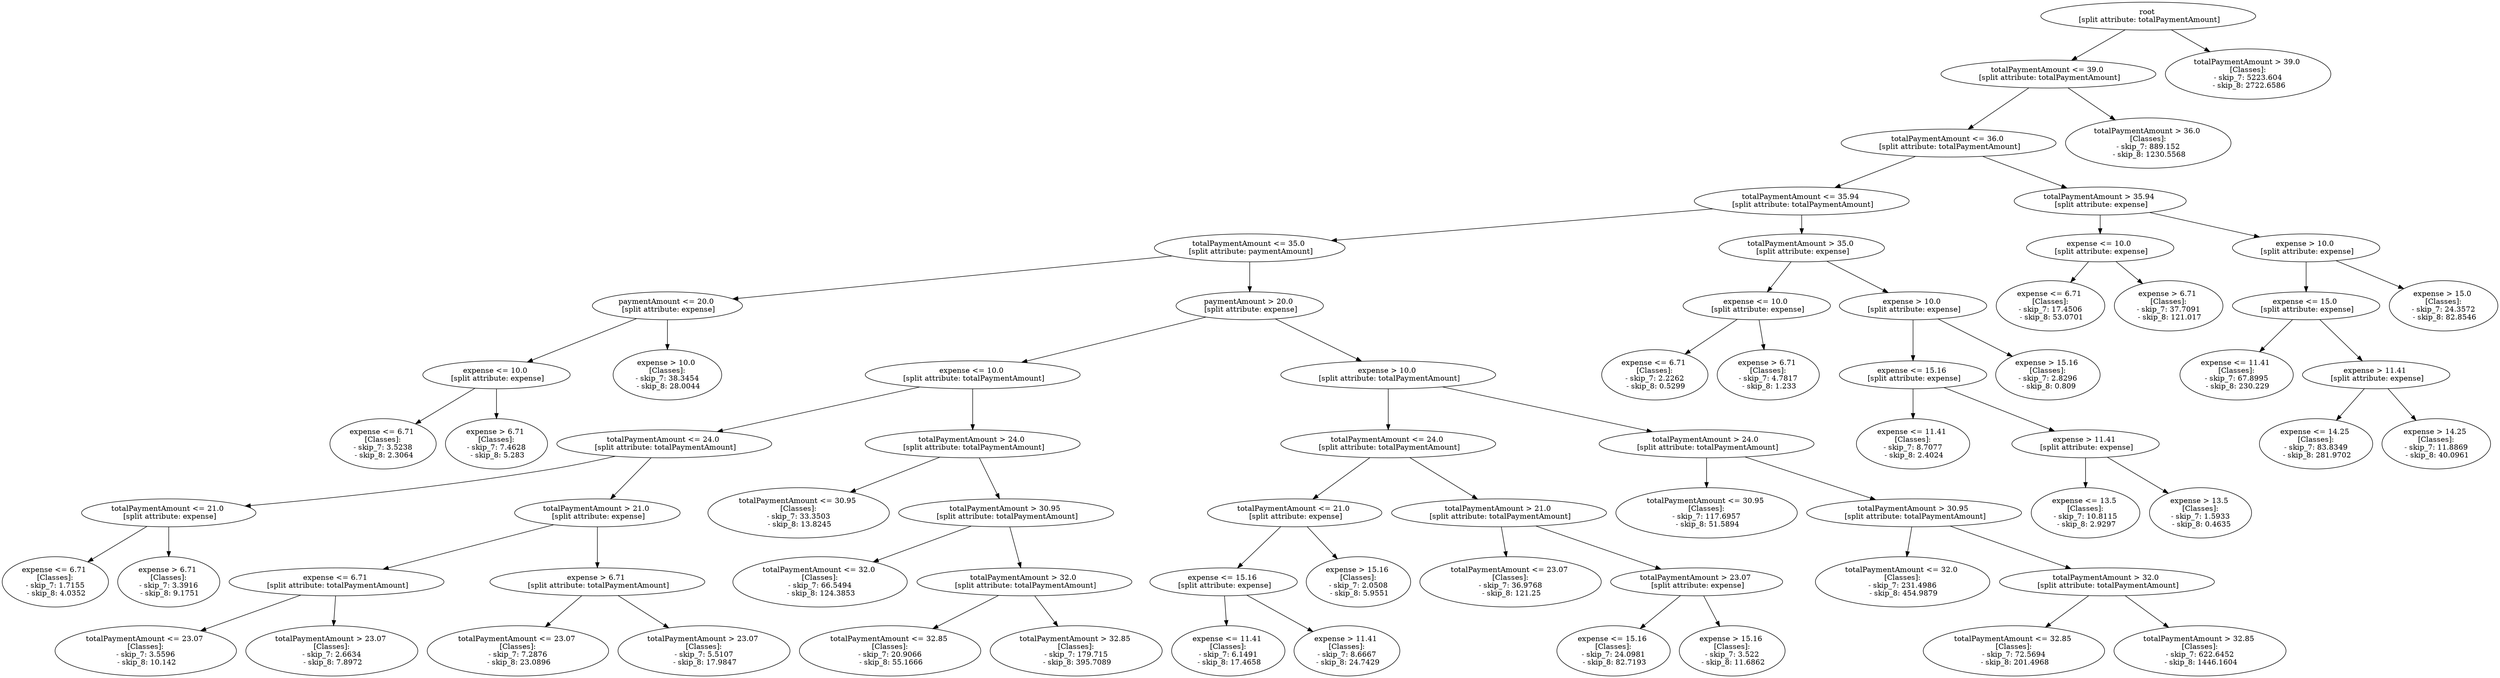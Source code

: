// Road_Traffic_Fine_Management_Process-p_12-9
digraph "Road_Traffic_Fine_Management_Process-p_12-9" {
	"32758a59-eb59-4330-91b1-5cc6a4c6dec2" [label="root 
 [split attribute: totalPaymentAmount]"]
	"651e5303-1a5f-421c-8079-eb28fd65d3c1" [label="totalPaymentAmount <= 39.0 
 [split attribute: totalPaymentAmount]"]
	"32758a59-eb59-4330-91b1-5cc6a4c6dec2" -> "651e5303-1a5f-421c-8079-eb28fd65d3c1"
	"214346bb-9377-4f51-9590-c722cdae442f" [label="totalPaymentAmount <= 36.0 
 [split attribute: totalPaymentAmount]"]
	"651e5303-1a5f-421c-8079-eb28fd65d3c1" -> "214346bb-9377-4f51-9590-c722cdae442f"
	"97207bad-4925-4e0e-9650-acf599a581e6" [label="totalPaymentAmount <= 35.94 
 [split attribute: totalPaymentAmount]"]
	"214346bb-9377-4f51-9590-c722cdae442f" -> "97207bad-4925-4e0e-9650-acf599a581e6"
	"e03f52e6-4958-46fe-80f3-baa50b793039" [label="totalPaymentAmount <= 35.0 
 [split attribute: paymentAmount]"]
	"97207bad-4925-4e0e-9650-acf599a581e6" -> "e03f52e6-4958-46fe-80f3-baa50b793039"
	"2c521273-72f3-4a61-b495-5d8f4dc6151a" [label="paymentAmount <= 20.0 
 [split attribute: expense]"]
	"e03f52e6-4958-46fe-80f3-baa50b793039" -> "2c521273-72f3-4a61-b495-5d8f4dc6151a"
	"b4a2420d-2e67-4432-b241-1a7190d5da26" [label="expense <= 10.0 
 [split attribute: expense]"]
	"2c521273-72f3-4a61-b495-5d8f4dc6151a" -> "b4a2420d-2e67-4432-b241-1a7190d5da26"
	"37cdb3c5-a0f7-4403-a620-595f28962042" [label="expense <= 6.71 
 [Classes]: 
 - skip_7: 3.5238 
 - skip_8: 2.3064"]
	"b4a2420d-2e67-4432-b241-1a7190d5da26" -> "37cdb3c5-a0f7-4403-a620-595f28962042"
	"787c347f-3835-48fa-a84e-986f7d7a63fe" [label="expense > 6.71 
 [Classes]: 
 - skip_7: 7.4628 
 - skip_8: 5.283"]
	"b4a2420d-2e67-4432-b241-1a7190d5da26" -> "787c347f-3835-48fa-a84e-986f7d7a63fe"
	"9b1aaa68-2803-4cac-aaf2-022f6bb5fda5" [label="expense > 10.0 
 [Classes]: 
 - skip_7: 38.3454 
 - skip_8: 28.0044"]
	"2c521273-72f3-4a61-b495-5d8f4dc6151a" -> "9b1aaa68-2803-4cac-aaf2-022f6bb5fda5"
	"b80af783-4376-4324-b061-4e4874cda3a0" [label="paymentAmount > 20.0 
 [split attribute: expense]"]
	"e03f52e6-4958-46fe-80f3-baa50b793039" -> "b80af783-4376-4324-b061-4e4874cda3a0"
	"776c8867-2e8e-4fb4-ac60-48132fa103b7" [label="expense <= 10.0 
 [split attribute: totalPaymentAmount]"]
	"b80af783-4376-4324-b061-4e4874cda3a0" -> "776c8867-2e8e-4fb4-ac60-48132fa103b7"
	"1bd76574-4369-4797-93c2-7a04f3194621" [label="totalPaymentAmount <= 24.0 
 [split attribute: totalPaymentAmount]"]
	"776c8867-2e8e-4fb4-ac60-48132fa103b7" -> "1bd76574-4369-4797-93c2-7a04f3194621"
	"5c1804f5-d398-4e55-ad00-bdc60b2c23f3" [label="totalPaymentAmount <= 21.0 
 [split attribute: expense]"]
	"1bd76574-4369-4797-93c2-7a04f3194621" -> "5c1804f5-d398-4e55-ad00-bdc60b2c23f3"
	"71443ce2-f080-44c8-aa2b-17a5a3b50774" [label="expense <= 6.71 
 [Classes]: 
 - skip_7: 1.7155 
 - skip_8: 4.0352"]
	"5c1804f5-d398-4e55-ad00-bdc60b2c23f3" -> "71443ce2-f080-44c8-aa2b-17a5a3b50774"
	"fe42b3f2-9fec-4d6e-a0d0-c8afe98d4e61" [label="expense > 6.71 
 [Classes]: 
 - skip_7: 3.3916 
 - skip_8: 9.1751"]
	"5c1804f5-d398-4e55-ad00-bdc60b2c23f3" -> "fe42b3f2-9fec-4d6e-a0d0-c8afe98d4e61"
	"84a2b17a-6b87-4e5c-bc4b-cadc179febb3" [label="totalPaymentAmount > 21.0 
 [split attribute: expense]"]
	"1bd76574-4369-4797-93c2-7a04f3194621" -> "84a2b17a-6b87-4e5c-bc4b-cadc179febb3"
	"7ab18b1a-f0e4-40b3-a1b9-75fa3b06f47b" [label="expense <= 6.71 
 [split attribute: totalPaymentAmount]"]
	"84a2b17a-6b87-4e5c-bc4b-cadc179febb3" -> "7ab18b1a-f0e4-40b3-a1b9-75fa3b06f47b"
	"0ba2e2eb-e9fd-47fb-9e8c-445e49d1287f" [label="totalPaymentAmount <= 23.07 
 [Classes]: 
 - skip_7: 3.5596 
 - skip_8: 10.142"]
	"7ab18b1a-f0e4-40b3-a1b9-75fa3b06f47b" -> "0ba2e2eb-e9fd-47fb-9e8c-445e49d1287f"
	"6ba96d81-3820-45e0-ada9-b94c2d1cd662" [label="totalPaymentAmount > 23.07 
 [Classes]: 
 - skip_7: 2.6634 
 - skip_8: 7.8972"]
	"7ab18b1a-f0e4-40b3-a1b9-75fa3b06f47b" -> "6ba96d81-3820-45e0-ada9-b94c2d1cd662"
	"3f572beb-5ba5-4438-b0d2-c820cdcb76c6" [label="expense > 6.71 
 [split attribute: totalPaymentAmount]"]
	"84a2b17a-6b87-4e5c-bc4b-cadc179febb3" -> "3f572beb-5ba5-4438-b0d2-c820cdcb76c6"
	"7a51a8fe-3ad0-49c9-ae89-227e06ded68a" [label="totalPaymentAmount <= 23.07 
 [Classes]: 
 - skip_7: 7.2876 
 - skip_8: 23.0896"]
	"3f572beb-5ba5-4438-b0d2-c820cdcb76c6" -> "7a51a8fe-3ad0-49c9-ae89-227e06ded68a"
	"d7886dfb-3e28-43b7-b280-bab4f5b73071" [label="totalPaymentAmount > 23.07 
 [Classes]: 
 - skip_7: 5.5107 
 - skip_8: 17.9847"]
	"3f572beb-5ba5-4438-b0d2-c820cdcb76c6" -> "d7886dfb-3e28-43b7-b280-bab4f5b73071"
	"4e1e426e-c29f-434e-a62c-88514f655eff" [label="totalPaymentAmount > 24.0 
 [split attribute: totalPaymentAmount]"]
	"776c8867-2e8e-4fb4-ac60-48132fa103b7" -> "4e1e426e-c29f-434e-a62c-88514f655eff"
	"d80d35ec-e2f3-42a2-ae5d-bb641f52bb0c" [label="totalPaymentAmount <= 30.95 
 [Classes]: 
 - skip_7: 33.3503 
 - skip_8: 13.8245"]
	"4e1e426e-c29f-434e-a62c-88514f655eff" -> "d80d35ec-e2f3-42a2-ae5d-bb641f52bb0c"
	"50eb95f4-9ccd-437b-8573-07f4279a6ae5" [label="totalPaymentAmount > 30.95 
 [split attribute: totalPaymentAmount]"]
	"4e1e426e-c29f-434e-a62c-88514f655eff" -> "50eb95f4-9ccd-437b-8573-07f4279a6ae5"
	"8ec93b85-9b8c-4e2c-8da6-e2a39ee168e5" [label="totalPaymentAmount <= 32.0 
 [Classes]: 
 - skip_7: 66.5494 
 - skip_8: 124.3853"]
	"50eb95f4-9ccd-437b-8573-07f4279a6ae5" -> "8ec93b85-9b8c-4e2c-8da6-e2a39ee168e5"
	"795ca8bc-a36e-42b5-9a49-766ad474cf4d" [label="totalPaymentAmount > 32.0 
 [split attribute: totalPaymentAmount]"]
	"50eb95f4-9ccd-437b-8573-07f4279a6ae5" -> "795ca8bc-a36e-42b5-9a49-766ad474cf4d"
	"60c06d1c-71b5-4cb8-b9ff-6c2e84f2c028" [label="totalPaymentAmount <= 32.85 
 [Classes]: 
 - skip_7: 20.9066 
 - skip_8: 55.1666"]
	"795ca8bc-a36e-42b5-9a49-766ad474cf4d" -> "60c06d1c-71b5-4cb8-b9ff-6c2e84f2c028"
	"3c36a424-7bc6-45f9-b078-927d348b1c12" [label="totalPaymentAmount > 32.85 
 [Classes]: 
 - skip_7: 179.715 
 - skip_8: 395.7089"]
	"795ca8bc-a36e-42b5-9a49-766ad474cf4d" -> "3c36a424-7bc6-45f9-b078-927d348b1c12"
	"106e8246-67b4-462f-a68e-779bfb7ff406" [label="expense > 10.0 
 [split attribute: totalPaymentAmount]"]
	"b80af783-4376-4324-b061-4e4874cda3a0" -> "106e8246-67b4-462f-a68e-779bfb7ff406"
	"5ed39508-4a3d-4269-b94d-71edadfddd9d" [label="totalPaymentAmount <= 24.0 
 [split attribute: totalPaymentAmount]"]
	"106e8246-67b4-462f-a68e-779bfb7ff406" -> "5ed39508-4a3d-4269-b94d-71edadfddd9d"
	"7139f99d-5f27-4554-bb73-5958f9915438" [label="totalPaymentAmount <= 21.0 
 [split attribute: expense]"]
	"5ed39508-4a3d-4269-b94d-71edadfddd9d" -> "7139f99d-5f27-4554-bb73-5958f9915438"
	"f0d5b874-26fc-4b02-bf08-17f1ffec84a4" [label="expense <= 15.16 
 [split attribute: expense]"]
	"7139f99d-5f27-4554-bb73-5958f9915438" -> "f0d5b874-26fc-4b02-bf08-17f1ffec84a4"
	"49445faa-7045-41d3-a24c-3c3f9bd75815" [label="expense <= 11.41 
 [Classes]: 
 - skip_7: 6.1491 
 - skip_8: 17.4658"]
	"f0d5b874-26fc-4b02-bf08-17f1ffec84a4" -> "49445faa-7045-41d3-a24c-3c3f9bd75815"
	"5f7fbe71-85a4-445f-9536-2ed2c16f7c83" [label="expense > 11.41 
 [Classes]: 
 - skip_7: 8.6667 
 - skip_8: 24.7429"]
	"f0d5b874-26fc-4b02-bf08-17f1ffec84a4" -> "5f7fbe71-85a4-445f-9536-2ed2c16f7c83"
	"69025c5c-f004-4566-9995-5332043e5425" [label="expense > 15.16 
 [Classes]: 
 - skip_7: 2.0508 
 - skip_8: 5.9551"]
	"7139f99d-5f27-4554-bb73-5958f9915438" -> "69025c5c-f004-4566-9995-5332043e5425"
	"2f76533a-fc46-49ce-b7df-b3e94b9fc4fa" [label="totalPaymentAmount > 21.0 
 [split attribute: totalPaymentAmount]"]
	"5ed39508-4a3d-4269-b94d-71edadfddd9d" -> "2f76533a-fc46-49ce-b7df-b3e94b9fc4fa"
	"afe2dd6f-9b02-4379-a047-bde8f880a6e5" [label="totalPaymentAmount <= 23.07 
 [Classes]: 
 - skip_7: 36.9768 
 - skip_8: 121.25"]
	"2f76533a-fc46-49ce-b7df-b3e94b9fc4fa" -> "afe2dd6f-9b02-4379-a047-bde8f880a6e5"
	"b7a052cd-604c-459c-8c7d-19390671d5bf" [label="totalPaymentAmount > 23.07 
 [split attribute: expense]"]
	"2f76533a-fc46-49ce-b7df-b3e94b9fc4fa" -> "b7a052cd-604c-459c-8c7d-19390671d5bf"
	"af5b8f9e-bed7-40f2-a195-936fe901a46f" [label="expense <= 15.16 
 [Classes]: 
 - skip_7: 24.0981 
 - skip_8: 82.7193"]
	"b7a052cd-604c-459c-8c7d-19390671d5bf" -> "af5b8f9e-bed7-40f2-a195-936fe901a46f"
	"50eb9999-5056-437d-8079-9c99351867b9" [label="expense > 15.16 
 [Classes]: 
 - skip_7: 3.522 
 - skip_8: 11.6862"]
	"b7a052cd-604c-459c-8c7d-19390671d5bf" -> "50eb9999-5056-437d-8079-9c99351867b9"
	"8e1979b0-eca3-421f-be14-25c4157bb91a" [label="totalPaymentAmount > 24.0 
 [split attribute: totalPaymentAmount]"]
	"106e8246-67b4-462f-a68e-779bfb7ff406" -> "8e1979b0-eca3-421f-be14-25c4157bb91a"
	"5dcc240d-6177-49a7-ade0-3a4fe285235e" [label="totalPaymentAmount <= 30.95 
 [Classes]: 
 - skip_7: 117.6957 
 - skip_8: 51.5894"]
	"8e1979b0-eca3-421f-be14-25c4157bb91a" -> "5dcc240d-6177-49a7-ade0-3a4fe285235e"
	"4b1a6fb0-a65e-4f4e-872c-dbb08ae7a48d" [label="totalPaymentAmount > 30.95 
 [split attribute: totalPaymentAmount]"]
	"8e1979b0-eca3-421f-be14-25c4157bb91a" -> "4b1a6fb0-a65e-4f4e-872c-dbb08ae7a48d"
	"fb393b1f-2db2-454f-bd62-bc3041d430a8" [label="totalPaymentAmount <= 32.0 
 [Classes]: 
 - skip_7: 231.4986 
 - skip_8: 454.9879"]
	"4b1a6fb0-a65e-4f4e-872c-dbb08ae7a48d" -> "fb393b1f-2db2-454f-bd62-bc3041d430a8"
	"c55f27bf-1f3c-465c-9839-b30f037afc6f" [label="totalPaymentAmount > 32.0 
 [split attribute: totalPaymentAmount]"]
	"4b1a6fb0-a65e-4f4e-872c-dbb08ae7a48d" -> "c55f27bf-1f3c-465c-9839-b30f037afc6f"
	"cb892e7a-74ca-4467-8935-499ff2422abb" [label="totalPaymentAmount <= 32.85 
 [Classes]: 
 - skip_7: 72.5694 
 - skip_8: 201.4968"]
	"c55f27bf-1f3c-465c-9839-b30f037afc6f" -> "cb892e7a-74ca-4467-8935-499ff2422abb"
	"003d615e-00ca-4018-a2df-096ade7d3dce" [label="totalPaymentAmount > 32.85 
 [Classes]: 
 - skip_7: 622.6452 
 - skip_8: 1446.1604"]
	"c55f27bf-1f3c-465c-9839-b30f037afc6f" -> "003d615e-00ca-4018-a2df-096ade7d3dce"
	"9c7f1e8f-95e7-4a16-a6bc-f78dcbf6ec68" [label="totalPaymentAmount > 35.0 
 [split attribute: expense]"]
	"97207bad-4925-4e0e-9650-acf599a581e6" -> "9c7f1e8f-95e7-4a16-a6bc-f78dcbf6ec68"
	"581c4641-c176-4438-bee4-add519f9b670" [label="expense <= 10.0 
 [split attribute: expense]"]
	"9c7f1e8f-95e7-4a16-a6bc-f78dcbf6ec68" -> "581c4641-c176-4438-bee4-add519f9b670"
	"bf637a63-1301-44ec-93c9-0790c0610b45" [label="expense <= 6.71 
 [Classes]: 
 - skip_7: 2.2262 
 - skip_8: 0.5299"]
	"581c4641-c176-4438-bee4-add519f9b670" -> "bf637a63-1301-44ec-93c9-0790c0610b45"
	"9d571185-2f13-459c-92c4-5b9114e91fe6" [label="expense > 6.71 
 [Classes]: 
 - skip_7: 4.7817 
 - skip_8: 1.233"]
	"581c4641-c176-4438-bee4-add519f9b670" -> "9d571185-2f13-459c-92c4-5b9114e91fe6"
	"c058459e-6fe6-42ff-a406-c1af0a3679aa" [label="expense > 10.0 
 [split attribute: expense]"]
	"9c7f1e8f-95e7-4a16-a6bc-f78dcbf6ec68" -> "c058459e-6fe6-42ff-a406-c1af0a3679aa"
	"4b1dc277-80bc-4180-b4b8-6cb6ebc5a9f8" [label="expense <= 15.16 
 [split attribute: expense]"]
	"c058459e-6fe6-42ff-a406-c1af0a3679aa" -> "4b1dc277-80bc-4180-b4b8-6cb6ebc5a9f8"
	"4461a2ec-0330-4eef-9718-6bc8f12c5108" [label="expense <= 11.41 
 [Classes]: 
 - skip_7: 8.7077 
 - skip_8: 2.4024"]
	"4b1dc277-80bc-4180-b4b8-6cb6ebc5a9f8" -> "4461a2ec-0330-4eef-9718-6bc8f12c5108"
	"4a265284-f96c-482d-a067-8cff7f0cfd8a" [label="expense > 11.41 
 [split attribute: expense]"]
	"4b1dc277-80bc-4180-b4b8-6cb6ebc5a9f8" -> "4a265284-f96c-482d-a067-8cff7f0cfd8a"
	"d75cc23b-3ba3-4347-858d-fe312fb70b1b" [label="expense <= 13.5 
 [Classes]: 
 - skip_7: 10.8115 
 - skip_8: 2.9297"]
	"4a265284-f96c-482d-a067-8cff7f0cfd8a" -> "d75cc23b-3ba3-4347-858d-fe312fb70b1b"
	"4dd75e1d-f103-4a96-b138-83e3acca5cab" [label="expense > 13.5 
 [Classes]: 
 - skip_7: 1.5933 
 - skip_8: 0.4635"]
	"4a265284-f96c-482d-a067-8cff7f0cfd8a" -> "4dd75e1d-f103-4a96-b138-83e3acca5cab"
	"43537d03-e085-4c84-abbd-265d8673050f" [label="expense > 15.16 
 [Classes]: 
 - skip_7: 2.8296 
 - skip_8: 0.809"]
	"c058459e-6fe6-42ff-a406-c1af0a3679aa" -> "43537d03-e085-4c84-abbd-265d8673050f"
	"66fb9270-7dbf-41e0-bc66-48c8373a092b" [label="totalPaymentAmount > 35.94 
 [split attribute: expense]"]
	"214346bb-9377-4f51-9590-c722cdae442f" -> "66fb9270-7dbf-41e0-bc66-48c8373a092b"
	"ad597e16-efc1-4a56-9bb9-44b8e2e280f3" [label="expense <= 10.0 
 [split attribute: expense]"]
	"66fb9270-7dbf-41e0-bc66-48c8373a092b" -> "ad597e16-efc1-4a56-9bb9-44b8e2e280f3"
	"bbde0217-77c3-4d06-b7b4-2e04ff58cc7a" [label="expense <= 6.71 
 [Classes]: 
 - skip_7: 17.4506 
 - skip_8: 53.0701"]
	"ad597e16-efc1-4a56-9bb9-44b8e2e280f3" -> "bbde0217-77c3-4d06-b7b4-2e04ff58cc7a"
	"c8e10cd7-5500-482c-b44a-8b84ce6d5d87" [label="expense > 6.71 
 [Classes]: 
 - skip_7: 37.7091 
 - skip_8: 121.017"]
	"ad597e16-efc1-4a56-9bb9-44b8e2e280f3" -> "c8e10cd7-5500-482c-b44a-8b84ce6d5d87"
	"7a786234-b989-4ed5-a087-95d04ec6acf5" [label="expense > 10.0 
 [split attribute: expense]"]
	"66fb9270-7dbf-41e0-bc66-48c8373a092b" -> "7a786234-b989-4ed5-a087-95d04ec6acf5"
	"22249fc6-70c7-4567-bd39-ebcea8f83c5b" [label="expense <= 15.0 
 [split attribute: expense]"]
	"7a786234-b989-4ed5-a087-95d04ec6acf5" -> "22249fc6-70c7-4567-bd39-ebcea8f83c5b"
	"08f7cec5-1451-4698-acfb-b493664f4f1e" [label="expense <= 11.41 
 [Classes]: 
 - skip_7: 67.8995 
 - skip_8: 230.229"]
	"22249fc6-70c7-4567-bd39-ebcea8f83c5b" -> "08f7cec5-1451-4698-acfb-b493664f4f1e"
	"565069e7-6247-4482-b002-d450946432e8" [label="expense > 11.41 
 [split attribute: expense]"]
	"22249fc6-70c7-4567-bd39-ebcea8f83c5b" -> "565069e7-6247-4482-b002-d450946432e8"
	"3ed80198-8ad6-4d92-b975-4c15623f2626" [label="expense <= 14.25 
 [Classes]: 
 - skip_7: 83.8349 
 - skip_8: 281.9702"]
	"565069e7-6247-4482-b002-d450946432e8" -> "3ed80198-8ad6-4d92-b975-4c15623f2626"
	"c268f7dd-6c0a-4d1b-a1c4-bceb95b16cc1" [label="expense > 14.25 
 [Classes]: 
 - skip_7: 11.8869 
 - skip_8: 40.0961"]
	"565069e7-6247-4482-b002-d450946432e8" -> "c268f7dd-6c0a-4d1b-a1c4-bceb95b16cc1"
	"97bc5e0c-11e7-4757-854e-3f8446807683" [label="expense > 15.0 
 [Classes]: 
 - skip_7: 24.3572 
 - skip_8: 82.8546"]
	"7a786234-b989-4ed5-a087-95d04ec6acf5" -> "97bc5e0c-11e7-4757-854e-3f8446807683"
	"91c951e4-7939-4411-8a7f-665390abfd37" [label="totalPaymentAmount > 36.0 
 [Classes]: 
 - skip_7: 889.152 
 - skip_8: 1230.5568"]
	"651e5303-1a5f-421c-8079-eb28fd65d3c1" -> "91c951e4-7939-4411-8a7f-665390abfd37"
	"eff1cef7-72b5-4161-a438-e6d2810d04a6" [label="totalPaymentAmount > 39.0 
 [Classes]: 
 - skip_7: 5223.604 
 - skip_8: 2722.6586"]
	"32758a59-eb59-4330-91b1-5cc6a4c6dec2" -> "eff1cef7-72b5-4161-a438-e6d2810d04a6"
}
